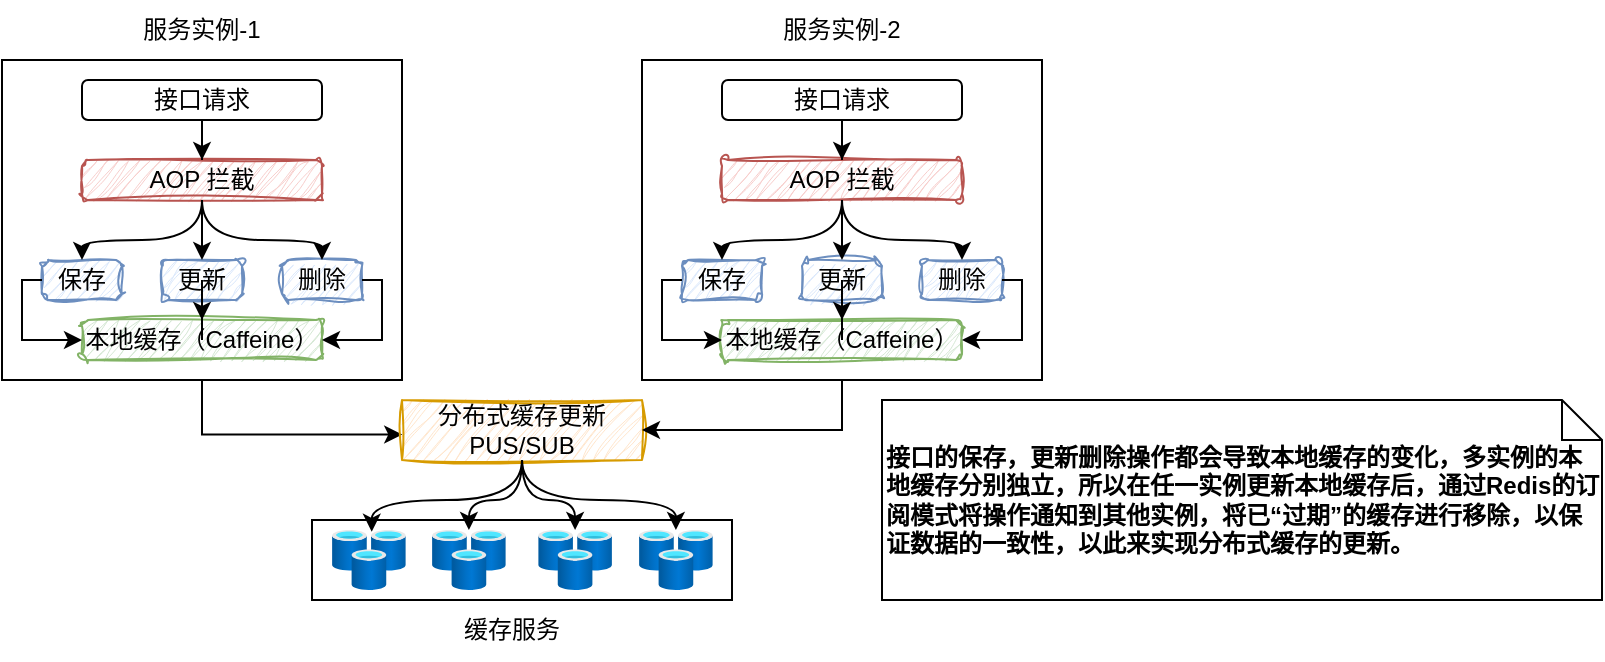 <mxfile version="21.2.1" type="device">
  <diagram name="第 1 页" id="haza8ZaPwez50xWahnpW">
    <mxGraphModel dx="1430" dy="935" grid="1" gridSize="10" guides="1" tooltips="1" connect="1" arrows="1" fold="1" page="1" pageScale="1" pageWidth="827" pageHeight="1169" math="0" shadow="0">
      <root>
        <mxCell id="0" />
        <mxCell id="1" parent="0" />
        <mxCell id="eZMjdsavNWJ_gdqyE5Z9-30" style="edgeStyle=orthogonalEdgeStyle;rounded=0;orthogonalLoop=1;jettySize=auto;html=1;entryX=0.001;entryY=0.575;entryDx=0;entryDy=0;entryPerimeter=0;" edge="1" parent="1" source="eZMjdsavNWJ_gdqyE5Z9-1" target="eZMjdsavNWJ_gdqyE5Z9-29">
          <mxGeometry relative="1" as="geometry" />
        </mxCell>
        <mxCell id="eZMjdsavNWJ_gdqyE5Z9-48" value="" style="group" vertex="1" connectable="0" parent="1">
          <mxGeometry x="245" y="240" width="210" height="130" as="geometry" />
        </mxCell>
        <mxCell id="eZMjdsavNWJ_gdqyE5Z9-27" value="" style="rounded=0;whiteSpace=wrap;html=1;" vertex="1" parent="eZMjdsavNWJ_gdqyE5Z9-48">
          <mxGeometry y="60" width="210" height="40" as="geometry" />
        </mxCell>
        <mxCell id="eZMjdsavNWJ_gdqyE5Z9-29" value="分布式缓存更新&lt;br&gt;PUS/SUB" style="rounded=0;whiteSpace=wrap;html=1;fillColor=#ffe6cc;strokeColor=#d79b00;shadow=0;sketch=1;curveFitting=1;jiggle=2;" vertex="1" parent="eZMjdsavNWJ_gdqyE5Z9-48">
          <mxGeometry x="45" width="120" height="30" as="geometry" />
        </mxCell>
        <mxCell id="eZMjdsavNWJ_gdqyE5Z9-28" value="缓存服务" style="text;html=1;strokeColor=none;fillColor=none;align=center;verticalAlign=middle;whiteSpace=wrap;rounded=0;" vertex="1" parent="eZMjdsavNWJ_gdqyE5Z9-48">
          <mxGeometry x="65" y="100" width="70" height="30" as="geometry" />
        </mxCell>
        <mxCell id="eZMjdsavNWJ_gdqyE5Z9-33" value="" style="image;aspect=fixed;html=1;points=[];align=center;fontSize=12;image=img/lib/azure2/databases/Cache_Redis.svg;" vertex="1" parent="eZMjdsavNWJ_gdqyE5Z9-48">
          <mxGeometry x="10" y="65" width="36.92" height="30" as="geometry" />
        </mxCell>
        <mxCell id="eZMjdsavNWJ_gdqyE5Z9-47" style="edgeStyle=orthogonalEdgeStyle;rounded=0;orthogonalLoop=1;jettySize=auto;html=1;entryX=0.538;entryY=0.03;entryDx=0;entryDy=0;entryPerimeter=0;curved=1;" edge="1" parent="eZMjdsavNWJ_gdqyE5Z9-48" source="eZMjdsavNWJ_gdqyE5Z9-29" target="eZMjdsavNWJ_gdqyE5Z9-33">
          <mxGeometry relative="1" as="geometry" />
        </mxCell>
        <mxCell id="eZMjdsavNWJ_gdqyE5Z9-34" value="" style="image;aspect=fixed;html=1;points=[];align=center;fontSize=12;image=img/lib/azure2/databases/Cache_Redis.svg;" vertex="1" parent="eZMjdsavNWJ_gdqyE5Z9-48">
          <mxGeometry x="60" y="65" width="36.92" height="30" as="geometry" />
        </mxCell>
        <mxCell id="eZMjdsavNWJ_gdqyE5Z9-39" style="edgeStyle=orthogonalEdgeStyle;rounded=0;orthogonalLoop=1;jettySize=auto;html=1;curved=1;" edge="1" parent="eZMjdsavNWJ_gdqyE5Z9-48" source="eZMjdsavNWJ_gdqyE5Z9-29" target="eZMjdsavNWJ_gdqyE5Z9-34">
          <mxGeometry relative="1" as="geometry" />
        </mxCell>
        <mxCell id="eZMjdsavNWJ_gdqyE5Z9-35" value="" style="image;aspect=fixed;html=1;points=[];align=center;fontSize=12;image=img/lib/azure2/databases/Cache_Redis.svg;" vertex="1" parent="eZMjdsavNWJ_gdqyE5Z9-48">
          <mxGeometry x="113.08" y="65" width="36.92" height="30" as="geometry" />
        </mxCell>
        <mxCell id="eZMjdsavNWJ_gdqyE5Z9-40" style="edgeStyle=orthogonalEdgeStyle;rounded=0;orthogonalLoop=1;jettySize=auto;html=1;curved=1;" edge="1" parent="eZMjdsavNWJ_gdqyE5Z9-48" source="eZMjdsavNWJ_gdqyE5Z9-29" target="eZMjdsavNWJ_gdqyE5Z9-35">
          <mxGeometry relative="1" as="geometry" />
        </mxCell>
        <mxCell id="eZMjdsavNWJ_gdqyE5Z9-36" value="" style="image;aspect=fixed;html=1;points=[];align=center;fontSize=12;image=img/lib/azure2/databases/Cache_Redis.svg;" vertex="1" parent="eZMjdsavNWJ_gdqyE5Z9-48">
          <mxGeometry x="163.5" y="65" width="36.92" height="30" as="geometry" />
        </mxCell>
        <mxCell id="eZMjdsavNWJ_gdqyE5Z9-38" style="edgeStyle=orthogonalEdgeStyle;rounded=0;orthogonalLoop=1;jettySize=auto;html=1;curved=1;" edge="1" parent="eZMjdsavNWJ_gdqyE5Z9-48" source="eZMjdsavNWJ_gdqyE5Z9-29" target="eZMjdsavNWJ_gdqyE5Z9-36">
          <mxGeometry relative="1" as="geometry" />
        </mxCell>
        <mxCell id="eZMjdsavNWJ_gdqyE5Z9-100" value="" style="group" vertex="1" connectable="0" parent="1">
          <mxGeometry x="90" y="40" width="200" height="190" as="geometry" />
        </mxCell>
        <mxCell id="eZMjdsavNWJ_gdqyE5Z9-1" value="" style="rounded=0;whiteSpace=wrap;html=1;" vertex="1" parent="eZMjdsavNWJ_gdqyE5Z9-100">
          <mxGeometry y="30" width="200" height="160" as="geometry" />
        </mxCell>
        <mxCell id="eZMjdsavNWJ_gdqyE5Z9-3" value="服务实例-1" style="text;html=1;strokeColor=none;fillColor=none;align=center;verticalAlign=middle;whiteSpace=wrap;rounded=0;" vertex="1" parent="eZMjdsavNWJ_gdqyE5Z9-100">
          <mxGeometry x="65" width="70" height="30" as="geometry" />
        </mxCell>
        <mxCell id="eZMjdsavNWJ_gdqyE5Z9-5" value="接口请求" style="rounded=1;whiteSpace=wrap;html=1;" vertex="1" parent="eZMjdsavNWJ_gdqyE5Z9-100">
          <mxGeometry x="40" y="40" width="120" height="20" as="geometry" />
        </mxCell>
        <mxCell id="eZMjdsavNWJ_gdqyE5Z9-7" value="AOP 拦截" style="rounded=1;whiteSpace=wrap;html=1;fillColor=#f8cecc;strokeColor=#b85450;sketch=1;curveFitting=1;jiggle=2;" vertex="1" parent="eZMjdsavNWJ_gdqyE5Z9-100">
          <mxGeometry x="40" y="80" width="120" height="20" as="geometry" />
        </mxCell>
        <mxCell id="eZMjdsavNWJ_gdqyE5Z9-8" value="" style="edgeStyle=orthogonalEdgeStyle;rounded=0;orthogonalLoop=1;jettySize=auto;html=1;" edge="1" parent="eZMjdsavNWJ_gdqyE5Z9-100" source="eZMjdsavNWJ_gdqyE5Z9-5" target="eZMjdsavNWJ_gdqyE5Z9-7">
          <mxGeometry relative="1" as="geometry" />
        </mxCell>
        <mxCell id="eZMjdsavNWJ_gdqyE5Z9-9" value="保存" style="rounded=1;whiteSpace=wrap;html=1;fillColor=#dae8fc;strokeColor=#6c8ebf;sketch=1;curveFitting=1;jiggle=2;" vertex="1" parent="eZMjdsavNWJ_gdqyE5Z9-100">
          <mxGeometry x="20" y="130" width="40" height="20" as="geometry" />
        </mxCell>
        <mxCell id="eZMjdsavNWJ_gdqyE5Z9-10" value="" style="edgeStyle=orthogonalEdgeStyle;rounded=1;orthogonalLoop=1;jettySize=auto;html=1;curved=1;" edge="1" parent="eZMjdsavNWJ_gdqyE5Z9-100" source="eZMjdsavNWJ_gdqyE5Z9-7" target="eZMjdsavNWJ_gdqyE5Z9-9">
          <mxGeometry relative="1" as="geometry" />
        </mxCell>
        <mxCell id="eZMjdsavNWJ_gdqyE5Z9-12" value="更新" style="rounded=1;whiteSpace=wrap;html=1;fillColor=#dae8fc;strokeColor=#6c8ebf;sketch=1;curveFitting=1;jiggle=2;" vertex="1" parent="eZMjdsavNWJ_gdqyE5Z9-100">
          <mxGeometry x="80" y="130" width="40" height="20" as="geometry" />
        </mxCell>
        <mxCell id="eZMjdsavNWJ_gdqyE5Z9-14" style="edgeStyle=orthogonalEdgeStyle;rounded=0;orthogonalLoop=1;jettySize=auto;html=1;" edge="1" parent="eZMjdsavNWJ_gdqyE5Z9-100" source="eZMjdsavNWJ_gdqyE5Z9-7" target="eZMjdsavNWJ_gdqyE5Z9-12">
          <mxGeometry relative="1" as="geometry" />
        </mxCell>
        <mxCell id="eZMjdsavNWJ_gdqyE5Z9-13" value="删除" style="rounded=1;whiteSpace=wrap;html=1;fillColor=#dae8fc;strokeColor=#6c8ebf;sketch=1;curveFitting=1;jiggle=2;" vertex="1" parent="eZMjdsavNWJ_gdqyE5Z9-100">
          <mxGeometry x="140" y="130" width="40" height="20" as="geometry" />
        </mxCell>
        <mxCell id="eZMjdsavNWJ_gdqyE5Z9-15" style="edgeStyle=orthogonalEdgeStyle;rounded=0;orthogonalLoop=1;jettySize=auto;html=1;curved=1;" edge="1" parent="eZMjdsavNWJ_gdqyE5Z9-100" source="eZMjdsavNWJ_gdqyE5Z9-7" target="eZMjdsavNWJ_gdqyE5Z9-13">
          <mxGeometry relative="1" as="geometry" />
        </mxCell>
        <mxCell id="eZMjdsavNWJ_gdqyE5Z9-49" value="本地缓存（Caffeine）" style="rounded=1;whiteSpace=wrap;html=1;fillColor=#d5e8d4;strokeColor=#82b366;shadow=0;sketch=1;curveFitting=1;jiggle=2;" vertex="1" parent="eZMjdsavNWJ_gdqyE5Z9-100">
          <mxGeometry x="40" y="160" width="120" height="20" as="geometry" />
        </mxCell>
        <mxCell id="eZMjdsavNWJ_gdqyE5Z9-52" style="edgeStyle=orthogonalEdgeStyle;rounded=0;orthogonalLoop=1;jettySize=auto;html=1;entryX=0;entryY=0.5;entryDx=0;entryDy=0;" edge="1" parent="eZMjdsavNWJ_gdqyE5Z9-100" source="eZMjdsavNWJ_gdqyE5Z9-9" target="eZMjdsavNWJ_gdqyE5Z9-49">
          <mxGeometry relative="1" as="geometry">
            <Array as="points">
              <mxPoint x="10" y="140" />
              <mxPoint x="10" y="170" />
            </Array>
          </mxGeometry>
        </mxCell>
        <mxCell id="eZMjdsavNWJ_gdqyE5Z9-53" style="edgeStyle=orthogonalEdgeStyle;rounded=0;orthogonalLoop=1;jettySize=auto;html=1;" edge="1" parent="eZMjdsavNWJ_gdqyE5Z9-100" source="eZMjdsavNWJ_gdqyE5Z9-12" target="eZMjdsavNWJ_gdqyE5Z9-49">
          <mxGeometry relative="1" as="geometry" />
        </mxCell>
        <mxCell id="eZMjdsavNWJ_gdqyE5Z9-54" style="edgeStyle=orthogonalEdgeStyle;rounded=0;orthogonalLoop=1;jettySize=auto;html=1;entryX=1;entryY=0.5;entryDx=0;entryDy=0;" edge="1" parent="eZMjdsavNWJ_gdqyE5Z9-100" source="eZMjdsavNWJ_gdqyE5Z9-13" target="eZMjdsavNWJ_gdqyE5Z9-49">
          <mxGeometry relative="1" as="geometry">
            <Array as="points">
              <mxPoint x="190" y="140" />
              <mxPoint x="190" y="170" />
            </Array>
          </mxGeometry>
        </mxCell>
        <mxCell id="eZMjdsavNWJ_gdqyE5Z9-101" value="" style="group" vertex="1" connectable="0" parent="1">
          <mxGeometry x="410" y="40" width="200" height="190" as="geometry" />
        </mxCell>
        <mxCell id="eZMjdsavNWJ_gdqyE5Z9-85" value="" style="rounded=0;whiteSpace=wrap;html=1;" vertex="1" parent="eZMjdsavNWJ_gdqyE5Z9-101">
          <mxGeometry y="30" width="200" height="160" as="geometry" />
        </mxCell>
        <mxCell id="eZMjdsavNWJ_gdqyE5Z9-86" value="服务实例-2" style="text;html=1;strokeColor=none;fillColor=none;align=center;verticalAlign=middle;whiteSpace=wrap;rounded=0;" vertex="1" parent="eZMjdsavNWJ_gdqyE5Z9-101">
          <mxGeometry x="65" width="70" height="30" as="geometry" />
        </mxCell>
        <mxCell id="eZMjdsavNWJ_gdqyE5Z9-88" value="接口请求" style="rounded=1;whiteSpace=wrap;html=1;" vertex="1" parent="eZMjdsavNWJ_gdqyE5Z9-101">
          <mxGeometry x="40" y="40" width="120" height="20" as="geometry" />
        </mxCell>
        <mxCell id="eZMjdsavNWJ_gdqyE5Z9-92" value="AOP 拦截" style="rounded=1;whiteSpace=wrap;html=1;fillColor=#f8cecc;strokeColor=#b85450;sketch=1;curveFitting=1;jiggle=2;" vertex="1" parent="eZMjdsavNWJ_gdqyE5Z9-101">
          <mxGeometry x="40" y="80" width="120" height="20" as="geometry" />
        </mxCell>
        <mxCell id="eZMjdsavNWJ_gdqyE5Z9-87" value="" style="edgeStyle=orthogonalEdgeStyle;rounded=0;orthogonalLoop=1;jettySize=auto;html=1;" edge="1" parent="eZMjdsavNWJ_gdqyE5Z9-101" source="eZMjdsavNWJ_gdqyE5Z9-88" target="eZMjdsavNWJ_gdqyE5Z9-92">
          <mxGeometry relative="1" as="geometry" />
        </mxCell>
        <mxCell id="eZMjdsavNWJ_gdqyE5Z9-94" value="保存" style="rounded=1;whiteSpace=wrap;html=1;fillColor=#dae8fc;strokeColor=#6c8ebf;sketch=1;curveFitting=1;jiggle=2;" vertex="1" parent="eZMjdsavNWJ_gdqyE5Z9-101">
          <mxGeometry x="20" y="130" width="40" height="20" as="geometry" />
        </mxCell>
        <mxCell id="eZMjdsavNWJ_gdqyE5Z9-89" value="" style="edgeStyle=orthogonalEdgeStyle;rounded=1;orthogonalLoop=1;jettySize=auto;html=1;curved=1;" edge="1" parent="eZMjdsavNWJ_gdqyE5Z9-101" source="eZMjdsavNWJ_gdqyE5Z9-92" target="eZMjdsavNWJ_gdqyE5Z9-94">
          <mxGeometry relative="1" as="geometry" />
        </mxCell>
        <mxCell id="eZMjdsavNWJ_gdqyE5Z9-96" value="更新" style="rounded=1;whiteSpace=wrap;html=1;fillColor=#dae8fc;strokeColor=#6c8ebf;sketch=1;curveFitting=1;jiggle=2;" vertex="1" parent="eZMjdsavNWJ_gdqyE5Z9-101">
          <mxGeometry x="80" y="130" width="40" height="20" as="geometry" />
        </mxCell>
        <mxCell id="eZMjdsavNWJ_gdqyE5Z9-90" style="edgeStyle=orthogonalEdgeStyle;rounded=0;orthogonalLoop=1;jettySize=auto;html=1;" edge="1" parent="eZMjdsavNWJ_gdqyE5Z9-101" source="eZMjdsavNWJ_gdqyE5Z9-92" target="eZMjdsavNWJ_gdqyE5Z9-96">
          <mxGeometry relative="1" as="geometry" />
        </mxCell>
        <mxCell id="eZMjdsavNWJ_gdqyE5Z9-98" value="删除" style="rounded=1;whiteSpace=wrap;html=1;fillColor=#dae8fc;strokeColor=#6c8ebf;sketch=1;curveFitting=1;jiggle=2;" vertex="1" parent="eZMjdsavNWJ_gdqyE5Z9-101">
          <mxGeometry x="140" y="130" width="40" height="20" as="geometry" />
        </mxCell>
        <mxCell id="eZMjdsavNWJ_gdqyE5Z9-91" style="edgeStyle=orthogonalEdgeStyle;rounded=0;orthogonalLoop=1;jettySize=auto;html=1;curved=1;" edge="1" parent="eZMjdsavNWJ_gdqyE5Z9-101" source="eZMjdsavNWJ_gdqyE5Z9-92" target="eZMjdsavNWJ_gdqyE5Z9-98">
          <mxGeometry relative="1" as="geometry" />
        </mxCell>
        <mxCell id="eZMjdsavNWJ_gdqyE5Z9-99" value="本地缓存（Caffeine）" style="rounded=1;whiteSpace=wrap;html=1;fillColor=#d5e8d4;strokeColor=#82b366;shadow=0;sketch=1;curveFitting=1;jiggle=2;" vertex="1" parent="eZMjdsavNWJ_gdqyE5Z9-101">
          <mxGeometry x="40" y="160" width="120" height="20" as="geometry" />
        </mxCell>
        <mxCell id="eZMjdsavNWJ_gdqyE5Z9-93" style="edgeStyle=orthogonalEdgeStyle;rounded=0;orthogonalLoop=1;jettySize=auto;html=1;entryX=0;entryY=0.5;entryDx=0;entryDy=0;" edge="1" parent="eZMjdsavNWJ_gdqyE5Z9-101" source="eZMjdsavNWJ_gdqyE5Z9-94" target="eZMjdsavNWJ_gdqyE5Z9-99">
          <mxGeometry relative="1" as="geometry">
            <Array as="points">
              <mxPoint x="10" y="140" />
              <mxPoint x="10" y="170" />
            </Array>
          </mxGeometry>
        </mxCell>
        <mxCell id="eZMjdsavNWJ_gdqyE5Z9-95" style="edgeStyle=orthogonalEdgeStyle;rounded=0;orthogonalLoop=1;jettySize=auto;html=1;" edge="1" parent="eZMjdsavNWJ_gdqyE5Z9-101" source="eZMjdsavNWJ_gdqyE5Z9-96" target="eZMjdsavNWJ_gdqyE5Z9-99">
          <mxGeometry relative="1" as="geometry" />
        </mxCell>
        <mxCell id="eZMjdsavNWJ_gdqyE5Z9-97" style="edgeStyle=orthogonalEdgeStyle;rounded=0;orthogonalLoop=1;jettySize=auto;html=1;entryX=1;entryY=0.5;entryDx=0;entryDy=0;" edge="1" parent="eZMjdsavNWJ_gdqyE5Z9-101" source="eZMjdsavNWJ_gdqyE5Z9-98" target="eZMjdsavNWJ_gdqyE5Z9-99">
          <mxGeometry relative="1" as="geometry">
            <Array as="points">
              <mxPoint x="190" y="140" />
              <mxPoint x="190" y="170" />
            </Array>
          </mxGeometry>
        </mxCell>
        <mxCell id="eZMjdsavNWJ_gdqyE5Z9-102" style="edgeStyle=orthogonalEdgeStyle;rounded=0;orthogonalLoop=1;jettySize=auto;html=1;entryX=1;entryY=0.5;entryDx=0;entryDy=0;" edge="1" parent="1" source="eZMjdsavNWJ_gdqyE5Z9-85" target="eZMjdsavNWJ_gdqyE5Z9-29">
          <mxGeometry relative="1" as="geometry" />
        </mxCell>
        <mxCell id="eZMjdsavNWJ_gdqyE5Z9-103" value="接口的保存，更新删除操作都会导致本地缓存的变化，多实例的本地缓存分别独立，所以在任一实例更新本地缓存后，通过Redis的订阅模式将操作通知到其他实例，将已“过期”的缓存进行移除，以保证数据的一致性，以此来实现分布式缓存的更新。" style="shape=note;size=20;whiteSpace=wrap;html=1;fontStyle=1;align=left;" vertex="1" parent="1">
          <mxGeometry x="530" y="240" width="360" height="100" as="geometry" />
        </mxCell>
      </root>
    </mxGraphModel>
  </diagram>
</mxfile>
